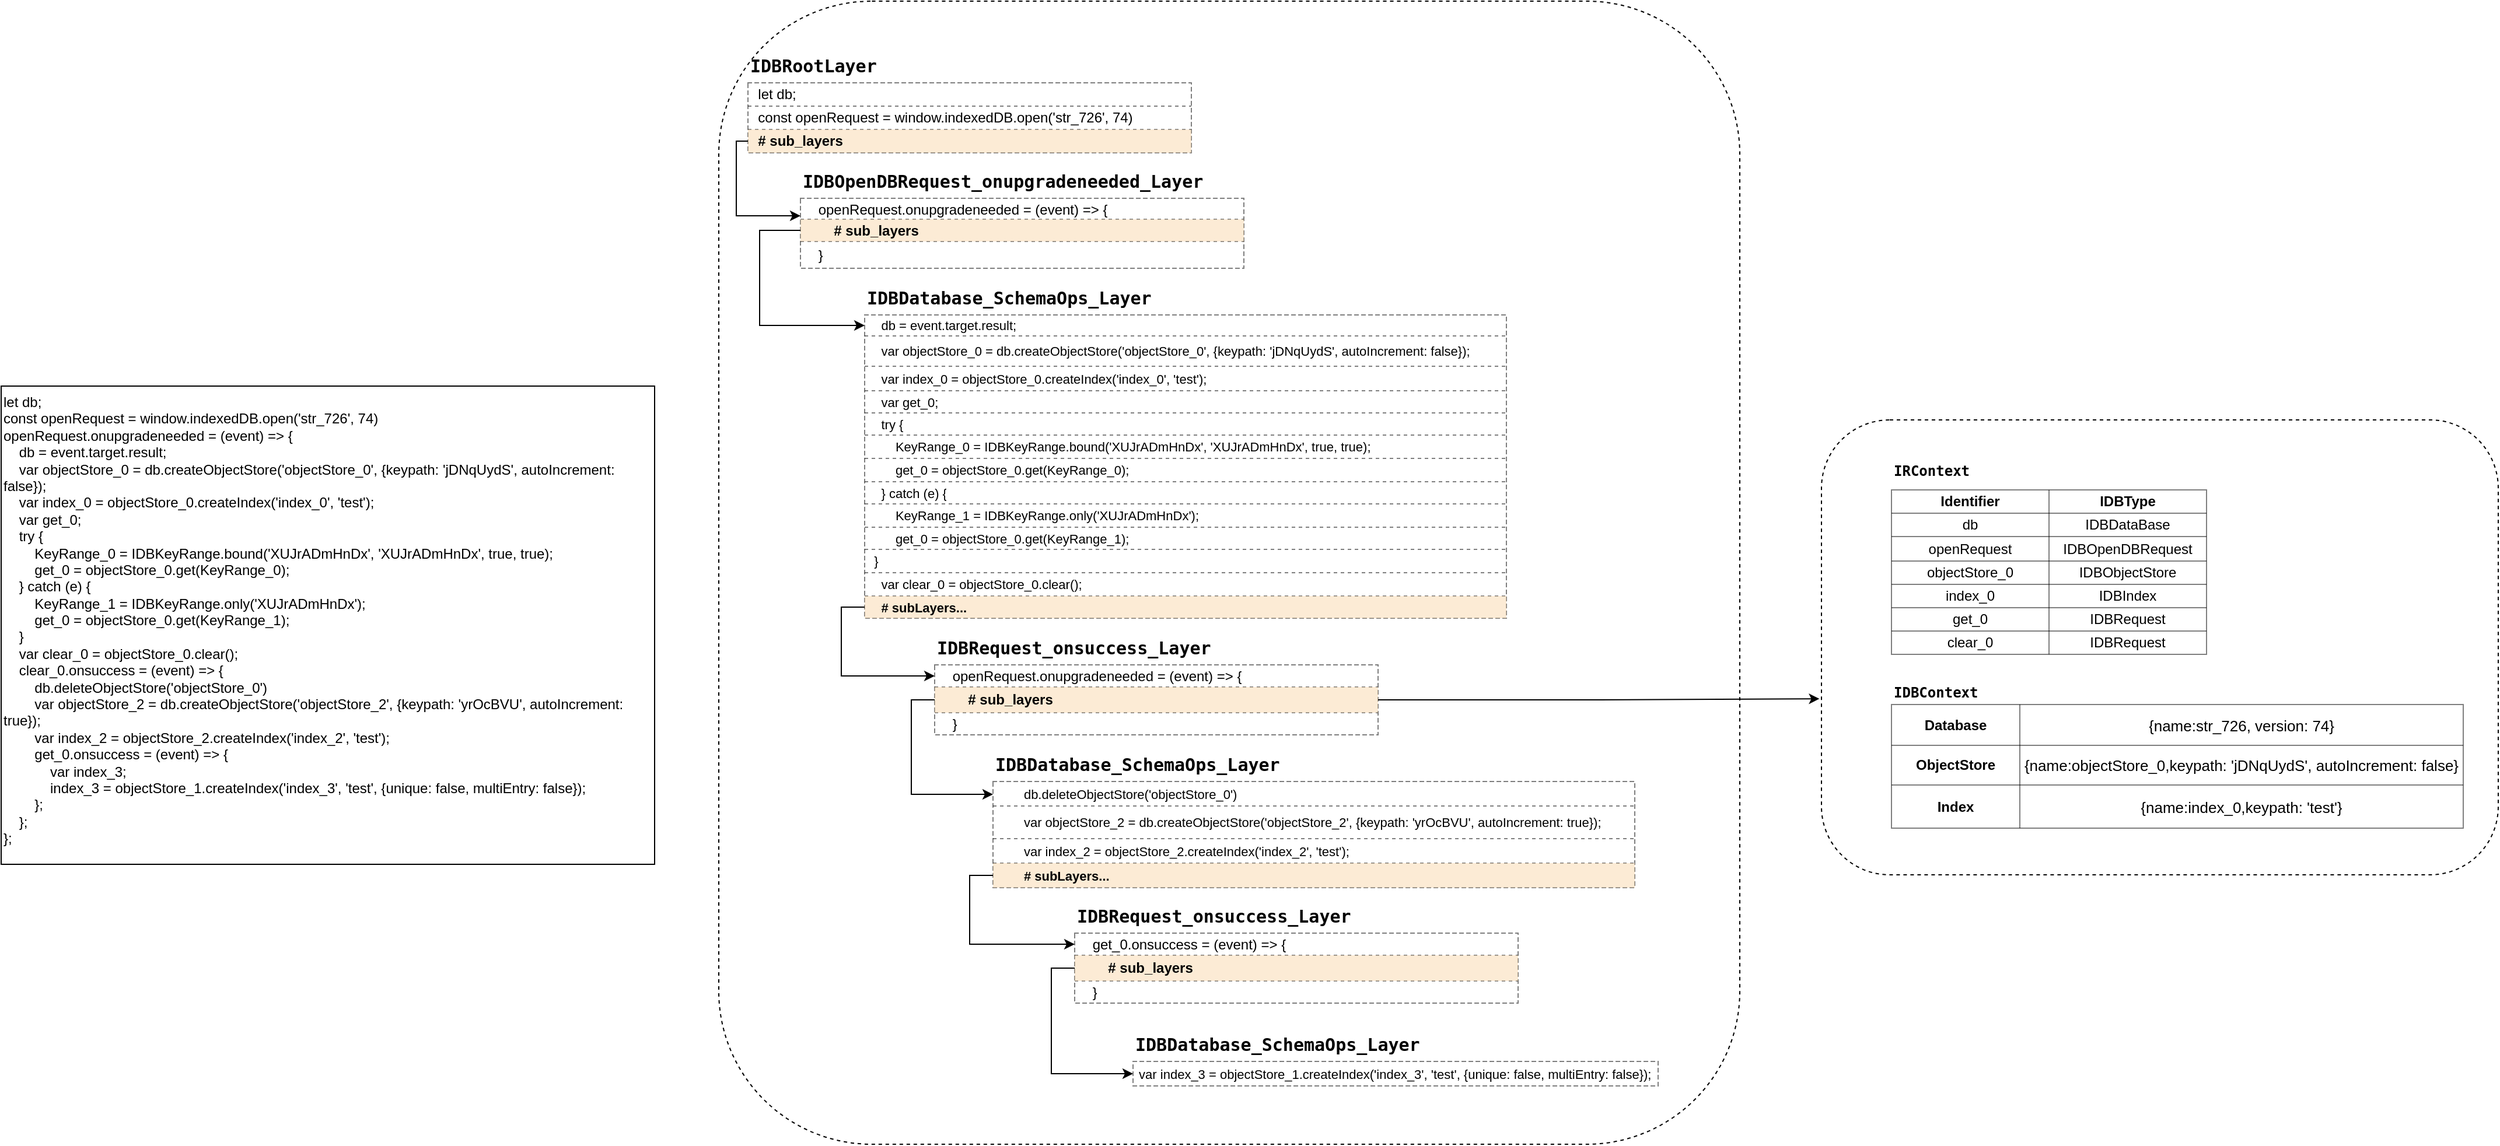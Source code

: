<mxfile version="27.0.9">
  <diagram name="第 1 页" id="zJQgIYTKPK184uiMVoDt">
    <mxGraphModel dx="3631" dy="1813" grid="1" gridSize="10" guides="1" tooltips="1" connect="1" arrows="1" fold="1" page="0" pageScale="1" pageWidth="827" pageHeight="1169" math="0" shadow="0">
      <root>
        <mxCell id="0" />
        <mxCell id="1" parent="0" />
        <mxCell id="d76g4JhjwJhJm4ZZSWvx-201" value="" style="rounded=1;whiteSpace=wrap;html=1;dashed=1;fillColor=none;" vertex="1" parent="1">
          <mxGeometry x="-305" y="-30" width="875" height="980" as="geometry" />
        </mxCell>
        <mxCell id="d76g4JhjwJhJm4ZZSWvx-199" value="" style="rounded=1;whiteSpace=wrap;html=1;dashed=1;fillColor=none;" vertex="1" parent="1">
          <mxGeometry x="640" y="329" width="580" height="390" as="geometry" />
        </mxCell>
        <mxCell id="d76g4JhjwJhJm4ZZSWvx-2" value="&lt;font face=&quot;JetBrains Mono, monospace&quot;&gt;&lt;span&gt;&lt;b&gt;IDBRootLayer&lt;/b&gt;&lt;/span&gt;&lt;/font&gt;" style="text;whiteSpace=wrap;html=1;fontSize=15;" vertex="1" parent="1">
          <mxGeometry x="-280" y="10" width="120" height="30" as="geometry" />
        </mxCell>
        <mxCell id="d76g4JhjwJhJm4ZZSWvx-6" value="&lt;font face=&quot;JetBrains Mono, monospace&quot;&gt;&lt;span&gt;&lt;b&gt;IDBOpenDBRequest_onupgradeneeded_Layer&lt;/b&gt;&lt;/span&gt;&lt;/font&gt;" style="text;whiteSpace=wrap;html=1;fontSize=15;" vertex="1" parent="1">
          <mxGeometry x="-235" y="109" width="370" height="30" as="geometry" />
        </mxCell>
        <mxCell id="d76g4JhjwJhJm4ZZSWvx-8" value="&lt;font face=&quot;JetBrains Mono, monospace&quot;&gt;&lt;span&gt;&lt;b&gt;IDBDatabase_SchemaOps_Layer&lt;/b&gt;&lt;/span&gt;&lt;/font&gt;" style="text;whiteSpace=wrap;html=1;fontSize=15;" vertex="1" parent="1">
          <mxGeometry x="-180" y="209" width="120" height="30" as="geometry" />
        </mxCell>
        <mxCell id="d76g4JhjwJhJm4ZZSWvx-10" value="&lt;font face=&quot;JetBrains Mono, monospace&quot;&gt;&lt;span&gt;&lt;b&gt;IDBRequest_onsuccess_Layer&lt;/b&gt;&lt;/span&gt;&lt;/font&gt;" style="text;whiteSpace=wrap;html=1;fontSize=15;" vertex="1" parent="1">
          <mxGeometry x="-120" y="509" width="275" height="30" as="geometry" />
        </mxCell>
        <mxCell id="d76g4JhjwJhJm4ZZSWvx-12" value="" style="shape=table;startSize=0;container=1;collapsible=0;childLayout=tableLayout;fontSize=11;dashed=1;pointerEvents=1;opacity=50;strokeColor=inherit;align=left;verticalAlign=middle;fontFamily=Helvetica;fontColor=default;fontStyle=0;fillColor=none;" vertex="1" parent="1">
          <mxGeometry x="-280" y="40" width="380" height="60" as="geometry" />
        </mxCell>
        <mxCell id="d76g4JhjwJhJm4ZZSWvx-13" value="" style="shape=tableRow;horizontal=0;startSize=0;swimlaneHead=0;swimlaneBody=0;strokeColor=inherit;top=0;left=0;bottom=0;right=0;collapsible=0;dropTarget=0;fillColor=none;points=[[0,0.5],[1,0.5]];portConstraint=eastwest;fontSize=11;dashed=1;pointerEvents=1;opacity=50;align=left;verticalAlign=middle;fontFamily=Helvetica;fontColor=default;fontStyle=0;" vertex="1" parent="d76g4JhjwJhJm4ZZSWvx-12">
          <mxGeometry width="380" height="20" as="geometry" />
        </mxCell>
        <mxCell id="d76g4JhjwJhJm4ZZSWvx-14" value="&lt;span style=&quot;font-size: 12px;&quot;&gt;&amp;nbsp; let db;&lt;/span&gt;" style="shape=partialRectangle;html=1;whiteSpace=wrap;connectable=0;strokeColor=inherit;overflow=hidden;fillColor=none;top=0;left=0;bottom=0;right=0;pointerEvents=1;fontSize=11;align=left;dashed=1;opacity=50;verticalAlign=middle;fontFamily=Helvetica;fontColor=default;fontStyle=0;" vertex="1" parent="d76g4JhjwJhJm4ZZSWvx-13">
          <mxGeometry width="380" height="20" as="geometry">
            <mxRectangle width="380" height="20" as="alternateBounds" />
          </mxGeometry>
        </mxCell>
        <mxCell id="d76g4JhjwJhJm4ZZSWvx-17" value="" style="shape=tableRow;horizontal=0;startSize=0;swimlaneHead=0;swimlaneBody=0;strokeColor=inherit;top=0;left=0;bottom=0;right=0;collapsible=0;dropTarget=0;fillColor=none;points=[[0,0.5],[1,0.5]];portConstraint=eastwest;fontSize=11;dashed=1;pointerEvents=1;opacity=50;align=left;verticalAlign=middle;fontFamily=Helvetica;fontColor=default;fontStyle=0;" vertex="1" parent="d76g4JhjwJhJm4ZZSWvx-12">
          <mxGeometry y="20" width="380" height="20" as="geometry" />
        </mxCell>
        <mxCell id="d76g4JhjwJhJm4ZZSWvx-18" value="&lt;div style=&quot;font-size: 12px;&quot;&gt;&amp;nbsp; const openRequest = window.indexedDB.open(&#39;str_726&#39;, 74)&lt;/div&gt;" style="shape=partialRectangle;html=1;whiteSpace=wrap;connectable=0;strokeColor=inherit;overflow=hidden;fillColor=none;top=0;left=0;bottom=0;right=0;pointerEvents=1;fontSize=11;align=left;dashed=1;opacity=50;verticalAlign=middle;fontFamily=Helvetica;fontColor=default;fontStyle=0;" vertex="1" parent="d76g4JhjwJhJm4ZZSWvx-17">
          <mxGeometry width="380" height="20" as="geometry">
            <mxRectangle width="380" height="20" as="alternateBounds" />
          </mxGeometry>
        </mxCell>
        <mxCell id="d76g4JhjwJhJm4ZZSWvx-21" value="" style="shape=tableRow;horizontal=0;startSize=0;swimlaneHead=0;swimlaneBody=0;strokeColor=inherit;top=0;left=0;bottom=0;right=0;collapsible=0;dropTarget=0;fillColor=none;points=[[0,0.5],[1,0.5]];portConstraint=eastwest;fontSize=11;dashed=1;pointerEvents=1;opacity=50;align=left;verticalAlign=middle;fontFamily=Helvetica;fontColor=default;fontStyle=0;" vertex="1" parent="d76g4JhjwJhJm4ZZSWvx-12">
          <mxGeometry y="40" width="380" height="20" as="geometry" />
        </mxCell>
        <mxCell id="d76g4JhjwJhJm4ZZSWvx-22" value="&lt;span style=&quot;font-size: 12px;&quot;&gt;&lt;b&gt;&amp;nbsp; # sub_layers&lt;/b&gt;&lt;/span&gt;" style="shape=partialRectangle;html=1;whiteSpace=wrap;connectable=0;strokeColor=#b46504;overflow=hidden;fillColor=#fad7ac;top=0;left=0;bottom=0;right=0;pointerEvents=1;fontSize=11;align=left;dashed=1;opacity=50;verticalAlign=middle;fontFamily=Helvetica;fontStyle=0;" vertex="1" parent="d76g4JhjwJhJm4ZZSWvx-21">
          <mxGeometry width="380" height="20" as="geometry">
            <mxRectangle width="380" height="20" as="alternateBounds" />
          </mxGeometry>
        </mxCell>
        <mxCell id="d76g4JhjwJhJm4ZZSWvx-25" value="" style="shape=table;startSize=0;container=1;collapsible=0;childLayout=tableLayout;fontSize=11;dashed=1;opacity=50;strokeColor=inherit;align=left;verticalAlign=middle;fontFamily=Helvetica;fontColor=default;fontStyle=0;fillColor=none;pointerEvents=1;" vertex="1" parent="1">
          <mxGeometry x="-235" y="139" width="380" height="60" as="geometry" />
        </mxCell>
        <mxCell id="d76g4JhjwJhJm4ZZSWvx-26" value="" style="shape=tableRow;horizontal=0;startSize=0;swimlaneHead=0;swimlaneBody=0;strokeColor=inherit;top=0;left=0;bottom=0;right=0;collapsible=0;dropTarget=0;fillColor=none;points=[[0,0.5],[1,0.5]];portConstraint=eastwest;fontSize=11;dashed=1;opacity=50;align=left;verticalAlign=middle;fontFamily=Helvetica;fontColor=default;fontStyle=0;pointerEvents=1;" vertex="1" parent="d76g4JhjwJhJm4ZZSWvx-25">
          <mxGeometry width="380" height="18" as="geometry" />
        </mxCell>
        <mxCell id="d76g4JhjwJhJm4ZZSWvx-27" value="&lt;div style=&quot;font-size: 12px;&quot;&gt;&amp;nbsp; &amp;nbsp; openRequest.onupgradeneeded = (event) =&amp;gt; {&lt;/div&gt;" style="shape=partialRectangle;html=1;whiteSpace=wrap;connectable=0;strokeColor=inherit;overflow=hidden;fillColor=none;top=0;left=0;bottom=0;right=0;pointerEvents=1;fontSize=11;align=left;dashed=1;opacity=50;verticalAlign=middle;fontFamily=Helvetica;fontColor=default;fontStyle=0;" vertex="1" parent="d76g4JhjwJhJm4ZZSWvx-26">
          <mxGeometry width="380" height="18" as="geometry">
            <mxRectangle width="380" height="18" as="alternateBounds" />
          </mxGeometry>
        </mxCell>
        <mxCell id="d76g4JhjwJhJm4ZZSWvx-28" value="" style="shape=tableRow;horizontal=0;startSize=0;swimlaneHead=0;swimlaneBody=0;strokeColor=inherit;top=0;left=0;bottom=0;right=0;collapsible=0;dropTarget=0;fillColor=none;points=[[0,0.5],[1,0.5]];portConstraint=eastwest;fontSize=11;dashed=1;opacity=50;align=left;verticalAlign=middle;fontFamily=Helvetica;fontColor=default;fontStyle=0;pointerEvents=1;" vertex="1" parent="d76g4JhjwJhJm4ZZSWvx-25">
          <mxGeometry y="18" width="380" height="19" as="geometry" />
        </mxCell>
        <mxCell id="d76g4JhjwJhJm4ZZSWvx-29" value="&lt;div style=&quot;font-size: 12px;&quot;&gt;&lt;span style=&quot;background-color: transparent; color: light-dark(rgb(0, 0, 0), rgb(255, 255, 255));&quot;&gt;&lt;b&gt;&amp;nbsp; &amp;nbsp; &amp;nbsp; &amp;nbsp; # sub_layers&lt;/b&gt;&lt;/span&gt;&lt;/div&gt;" style="shape=partialRectangle;html=1;whiteSpace=wrap;connectable=0;strokeColor=#b46504;overflow=hidden;fillColor=#fad7ac;top=0;left=0;bottom=0;right=0;pointerEvents=1;fontSize=11;align=left;dashed=1;opacity=50;verticalAlign=middle;fontFamily=Helvetica;fontStyle=0;" vertex="1" parent="d76g4JhjwJhJm4ZZSWvx-28">
          <mxGeometry width="380" height="19" as="geometry">
            <mxRectangle width="380" height="19" as="alternateBounds" />
          </mxGeometry>
        </mxCell>
        <mxCell id="d76g4JhjwJhJm4ZZSWvx-30" value="" style="shape=tableRow;horizontal=0;startSize=0;swimlaneHead=0;swimlaneBody=0;strokeColor=inherit;top=0;left=0;bottom=0;right=0;collapsible=0;dropTarget=0;fillColor=none;points=[[0,0.5],[1,0.5]];portConstraint=eastwest;fontSize=11;dashed=1;opacity=50;align=left;verticalAlign=middle;fontFamily=Helvetica;fontColor=default;fontStyle=0;pointerEvents=1;" vertex="1" parent="d76g4JhjwJhJm4ZZSWvx-25">
          <mxGeometry y="37" width="380" height="23" as="geometry" />
        </mxCell>
        <mxCell id="d76g4JhjwJhJm4ZZSWvx-31" value="&lt;span style=&quot;font-size: 12px;&quot;&gt;&amp;nbsp; &amp;nbsp; }&lt;/span&gt;" style="shape=partialRectangle;html=1;whiteSpace=wrap;connectable=0;strokeColor=inherit;overflow=hidden;fillColor=none;top=0;left=0;bottom=0;right=0;pointerEvents=1;fontSize=11;align=left;dashed=1;opacity=50;verticalAlign=middle;fontFamily=Helvetica;fontColor=default;fontStyle=0;" vertex="1" parent="d76g4JhjwJhJm4ZZSWvx-30">
          <mxGeometry width="380" height="23" as="geometry">
            <mxRectangle width="380" height="23" as="alternateBounds" />
          </mxGeometry>
        </mxCell>
        <mxCell id="d76g4JhjwJhJm4ZZSWvx-32" value="" style="shape=table;startSize=0;container=1;collapsible=0;childLayout=tableLayout;fontSize=11;dashed=1;fontStyle=0;opacity=50;whiteSpace=wrap;" vertex="1" parent="1">
          <mxGeometry x="-180" y="239" width="550" height="260" as="geometry" />
        </mxCell>
        <mxCell id="d76g4JhjwJhJm4ZZSWvx-33" value="" style="shape=tableRow;horizontal=0;startSize=0;swimlaneHead=0;swimlaneBody=0;strokeColor=inherit;top=0;left=0;bottom=0;right=0;collapsible=0;dropTarget=0;fillColor=none;points=[[0,0.5],[1,0.5]];portConstraint=eastwest;fontSize=11;fontStyle=0" vertex="1" parent="d76g4JhjwJhJm4ZZSWvx-32">
          <mxGeometry width="550" height="18" as="geometry" />
        </mxCell>
        <mxCell id="d76g4JhjwJhJm4ZZSWvx-34" value="&lt;div&gt;&amp;nbsp; &amp;nbsp; db = event.target.result;&lt;/div&gt;" style="shape=partialRectangle;html=1;whiteSpace=wrap;connectable=0;strokeColor=inherit;overflow=hidden;fillColor=none;top=0;left=0;bottom=0;right=0;pointerEvents=1;fontSize=11;align=left;fontStyle=0" vertex="1" parent="d76g4JhjwJhJm4ZZSWvx-33">
          <mxGeometry width="550" height="18" as="geometry">
            <mxRectangle width="550" height="18" as="alternateBounds" />
          </mxGeometry>
        </mxCell>
        <mxCell id="d76g4JhjwJhJm4ZZSWvx-35" value="" style="shape=tableRow;horizontal=0;startSize=0;swimlaneHead=0;swimlaneBody=0;strokeColor=inherit;top=0;left=0;bottom=0;right=0;collapsible=0;dropTarget=0;fillColor=none;points=[[0,0.5],[1,0.5]];portConstraint=eastwest;fontSize=11;fontStyle=0" vertex="1" parent="d76g4JhjwJhJm4ZZSWvx-32">
          <mxGeometry y="18" width="550" height="26" as="geometry" />
        </mxCell>
        <mxCell id="d76g4JhjwJhJm4ZZSWvx-36" value="&lt;div&gt;&lt;span&gt;&amp;nbsp; &amp;nbsp; var objectStore_0 = db.createObjectStore(&#39;objectStore_0&#39;, {keypath: &#39;jDNqUydS&#39;, autoIncrement: false});&lt;/span&gt;&lt;/div&gt;" style="shape=partialRectangle;html=1;whiteSpace=wrap;connectable=0;strokeColor=inherit;overflow=hidden;fillColor=none;top=0;left=0;bottom=0;right=0;pointerEvents=1;fontSize=11;align=left;fontStyle=0" vertex="1" parent="d76g4JhjwJhJm4ZZSWvx-35">
          <mxGeometry width="550" height="26" as="geometry">
            <mxRectangle width="550" height="26" as="alternateBounds" />
          </mxGeometry>
        </mxCell>
        <mxCell id="d76g4JhjwJhJm4ZZSWvx-37" value="" style="shape=tableRow;horizontal=0;startSize=0;swimlaneHead=0;swimlaneBody=0;strokeColor=inherit;top=0;left=0;bottom=0;right=0;collapsible=0;dropTarget=0;fillColor=none;points=[[0,0.5],[1,0.5]];portConstraint=eastwest;fontSize=11;fontStyle=0" vertex="1" parent="d76g4JhjwJhJm4ZZSWvx-32">
          <mxGeometry y="44" width="550" height="21" as="geometry" />
        </mxCell>
        <mxCell id="d76g4JhjwJhJm4ZZSWvx-38" value="&lt;span&gt;&amp;nbsp; &amp;nbsp; var index_0 = objectStore_0.createIndex(&#39;index_0&#39;, &#39;test&#39;);&lt;/span&gt;" style="shape=partialRectangle;html=1;whiteSpace=wrap;connectable=0;strokeColor=inherit;overflow=hidden;fillColor=none;top=0;left=0;bottom=0;right=0;pointerEvents=1;fontSize=11;align=left;fontStyle=0" vertex="1" parent="d76g4JhjwJhJm4ZZSWvx-37">
          <mxGeometry width="550" height="21" as="geometry">
            <mxRectangle width="550" height="21" as="alternateBounds" />
          </mxGeometry>
        </mxCell>
        <mxCell id="d76g4JhjwJhJm4ZZSWvx-39" style="shape=tableRow;horizontal=0;startSize=0;swimlaneHead=0;swimlaneBody=0;strokeColor=inherit;top=0;left=0;bottom=0;right=0;collapsible=0;dropTarget=0;fillColor=none;points=[[0,0.5],[1,0.5]];portConstraint=eastwest;fontSize=11;fontStyle=0" vertex="1" parent="d76g4JhjwJhJm4ZZSWvx-32">
          <mxGeometry y="65" width="550" height="19" as="geometry" />
        </mxCell>
        <mxCell id="d76g4JhjwJhJm4ZZSWvx-40" value="&amp;nbsp; &amp;nbsp; var get_0;" style="shape=partialRectangle;html=1;whiteSpace=wrap;connectable=0;strokeColor=inherit;overflow=hidden;fillColor=none;top=0;left=0;bottom=0;right=0;pointerEvents=1;fontSize=11;align=left;fontStyle=0" vertex="1" parent="d76g4JhjwJhJm4ZZSWvx-39">
          <mxGeometry width="550" height="19" as="geometry">
            <mxRectangle width="550" height="19" as="alternateBounds" />
          </mxGeometry>
        </mxCell>
        <mxCell id="d76g4JhjwJhJm4ZZSWvx-41" style="shape=tableRow;horizontal=0;startSize=0;swimlaneHead=0;swimlaneBody=0;strokeColor=inherit;top=0;left=0;bottom=0;right=0;collapsible=0;dropTarget=0;fillColor=none;points=[[0,0.5],[1,0.5]];portConstraint=eastwest;fontSize=11;fontStyle=0" vertex="1" parent="d76g4JhjwJhJm4ZZSWvx-32">
          <mxGeometry y="84" width="550" height="19" as="geometry" />
        </mxCell>
        <mxCell id="d76g4JhjwJhJm4ZZSWvx-42" value="&amp;nbsp; &amp;nbsp; try {" style="shape=partialRectangle;html=1;whiteSpace=wrap;connectable=0;strokeColor=inherit;overflow=hidden;fillColor=none;top=0;left=0;bottom=0;right=0;pointerEvents=1;fontSize=11;align=left;fontStyle=0" vertex="1" parent="d76g4JhjwJhJm4ZZSWvx-41">
          <mxGeometry width="550" height="19" as="geometry">
            <mxRectangle width="550" height="19" as="alternateBounds" />
          </mxGeometry>
        </mxCell>
        <mxCell id="d76g4JhjwJhJm4ZZSWvx-43" style="shape=tableRow;horizontal=0;startSize=0;swimlaneHead=0;swimlaneBody=0;strokeColor=inherit;top=0;left=0;bottom=0;right=0;collapsible=0;dropTarget=0;fillColor=none;points=[[0,0.5],[1,0.5]];portConstraint=eastwest;fontSize=11;fontStyle=0" vertex="1" parent="d76g4JhjwJhJm4ZZSWvx-32">
          <mxGeometry y="103" width="550" height="20" as="geometry" />
        </mxCell>
        <mxCell id="d76g4JhjwJhJm4ZZSWvx-44" value="&amp;nbsp; &amp;nbsp; &amp;nbsp; &amp;nbsp; KeyRange_0 = IDBKeyRange.bound(&#39;XUJrADmHnDx&#39;, &#39;XUJrADmHnDx&#39;, true, true);" style="shape=partialRectangle;html=1;whiteSpace=wrap;connectable=0;strokeColor=inherit;overflow=hidden;fillColor=none;top=0;left=0;bottom=0;right=0;pointerEvents=1;fontSize=11;align=left;fontStyle=0" vertex="1" parent="d76g4JhjwJhJm4ZZSWvx-43">
          <mxGeometry width="550" height="20" as="geometry">
            <mxRectangle width="550" height="20" as="alternateBounds" />
          </mxGeometry>
        </mxCell>
        <mxCell id="d76g4JhjwJhJm4ZZSWvx-45" style="shape=tableRow;horizontal=0;startSize=0;swimlaneHead=0;swimlaneBody=0;strokeColor=inherit;top=0;left=0;bottom=0;right=0;collapsible=0;dropTarget=0;fillColor=none;points=[[0,0.5],[1,0.5]];portConstraint=eastwest;fontSize=11;fontStyle=0" vertex="1" parent="d76g4JhjwJhJm4ZZSWvx-32">
          <mxGeometry y="123" width="550" height="20" as="geometry" />
        </mxCell>
        <mxCell id="d76g4JhjwJhJm4ZZSWvx-46" value="&amp;nbsp; &amp;nbsp; &amp;nbsp; &amp;nbsp; get_0 = objectStore_0.get(KeyRange_0);" style="shape=partialRectangle;html=1;whiteSpace=wrap;connectable=0;strokeColor=inherit;overflow=hidden;fillColor=none;top=0;left=0;bottom=0;right=0;pointerEvents=1;fontSize=11;align=left;fontStyle=0" vertex="1" parent="d76g4JhjwJhJm4ZZSWvx-45">
          <mxGeometry width="550" height="20" as="geometry">
            <mxRectangle width="550" height="20" as="alternateBounds" />
          </mxGeometry>
        </mxCell>
        <mxCell id="d76g4JhjwJhJm4ZZSWvx-47" style="shape=tableRow;horizontal=0;startSize=0;swimlaneHead=0;swimlaneBody=0;strokeColor=inherit;top=0;left=0;bottom=0;right=0;collapsible=0;dropTarget=0;fillColor=none;points=[[0,0.5],[1,0.5]];portConstraint=eastwest;fontSize=11;fontStyle=0" vertex="1" parent="d76g4JhjwJhJm4ZZSWvx-32">
          <mxGeometry y="143" width="550" height="19" as="geometry" />
        </mxCell>
        <mxCell id="d76g4JhjwJhJm4ZZSWvx-48" value="&amp;nbsp; &amp;nbsp; } catch (e) {" style="shape=partialRectangle;html=1;whiteSpace=wrap;connectable=0;strokeColor=inherit;overflow=hidden;fillColor=none;top=0;left=0;bottom=0;right=0;pointerEvents=1;fontSize=11;align=left;fontStyle=0" vertex="1" parent="d76g4JhjwJhJm4ZZSWvx-47">
          <mxGeometry width="550" height="19" as="geometry">
            <mxRectangle width="550" height="19" as="alternateBounds" />
          </mxGeometry>
        </mxCell>
        <mxCell id="d76g4JhjwJhJm4ZZSWvx-59" style="shape=tableRow;horizontal=0;startSize=0;swimlaneHead=0;swimlaneBody=0;strokeColor=inherit;top=0;left=0;bottom=0;right=0;collapsible=0;dropTarget=0;fillColor=none;points=[[0,0.5],[1,0.5]];portConstraint=eastwest;fontSize=11;fontStyle=0" vertex="1" parent="d76g4JhjwJhJm4ZZSWvx-32">
          <mxGeometry y="162" width="550" height="20" as="geometry" />
        </mxCell>
        <mxCell id="d76g4JhjwJhJm4ZZSWvx-60" value="&amp;nbsp; &amp;nbsp; &amp;nbsp; &amp;nbsp; KeyRange_1 = IDBKeyRange.only(&#39;XUJrADmHnDx&#39;);" style="shape=partialRectangle;html=1;whiteSpace=wrap;connectable=0;strokeColor=inherit;overflow=hidden;fillColor=none;top=0;left=0;bottom=0;right=0;pointerEvents=1;fontSize=11;align=left;fontStyle=0" vertex="1" parent="d76g4JhjwJhJm4ZZSWvx-59">
          <mxGeometry width="550" height="20" as="geometry">
            <mxRectangle width="550" height="20" as="alternateBounds" />
          </mxGeometry>
        </mxCell>
        <mxCell id="d76g4JhjwJhJm4ZZSWvx-57" style="shape=tableRow;horizontal=0;startSize=0;swimlaneHead=0;swimlaneBody=0;strokeColor=inherit;top=0;left=0;bottom=0;right=0;collapsible=0;dropTarget=0;fillColor=none;points=[[0,0.5],[1,0.5]];portConstraint=eastwest;fontSize=11;fontStyle=0" vertex="1" parent="d76g4JhjwJhJm4ZZSWvx-32">
          <mxGeometry y="182" width="550" height="19" as="geometry" />
        </mxCell>
        <mxCell id="d76g4JhjwJhJm4ZZSWvx-58" value="&amp;nbsp; &amp;nbsp; &amp;nbsp; &amp;nbsp; get_0 = objectStore_0.get(KeyRange_1);" style="shape=partialRectangle;html=1;whiteSpace=wrap;connectable=0;strokeColor=inherit;overflow=hidden;fillColor=none;top=0;left=0;bottom=0;right=0;pointerEvents=1;fontSize=11;align=left;fontStyle=0" vertex="1" parent="d76g4JhjwJhJm4ZZSWvx-57">
          <mxGeometry width="550" height="19" as="geometry">
            <mxRectangle width="550" height="19" as="alternateBounds" />
          </mxGeometry>
        </mxCell>
        <mxCell id="d76g4JhjwJhJm4ZZSWvx-55" style="shape=tableRow;horizontal=0;startSize=0;swimlaneHead=0;swimlaneBody=0;strokeColor=inherit;top=0;left=0;bottom=0;right=0;collapsible=0;dropTarget=0;fillColor=none;points=[[0,0.5],[1,0.5]];portConstraint=eastwest;fontSize=11;fontStyle=0" vertex="1" parent="d76g4JhjwJhJm4ZZSWvx-32">
          <mxGeometry y="201" width="550" height="20" as="geometry" />
        </mxCell>
        <mxCell id="d76g4JhjwJhJm4ZZSWvx-56" value="&amp;nbsp; }" style="shape=partialRectangle;html=1;whiteSpace=wrap;connectable=0;strokeColor=inherit;overflow=hidden;fillColor=none;top=0;left=0;bottom=0;right=0;pointerEvents=1;fontSize=11;align=left;fontStyle=0" vertex="1" parent="d76g4JhjwJhJm4ZZSWvx-55">
          <mxGeometry width="550" height="20" as="geometry">
            <mxRectangle width="550" height="20" as="alternateBounds" />
          </mxGeometry>
        </mxCell>
        <mxCell id="d76g4JhjwJhJm4ZZSWvx-53" style="shape=tableRow;horizontal=0;startSize=0;swimlaneHead=0;swimlaneBody=0;strokeColor=inherit;top=0;left=0;bottom=0;right=0;collapsible=0;dropTarget=0;fillColor=none;points=[[0,0.5],[1,0.5]];portConstraint=eastwest;fontSize=11;fontStyle=0" vertex="1" parent="d76g4JhjwJhJm4ZZSWvx-32">
          <mxGeometry y="221" width="550" height="20" as="geometry" />
        </mxCell>
        <mxCell id="d76g4JhjwJhJm4ZZSWvx-54" value="&amp;nbsp; &amp;nbsp; var clear_0 = objectStore_0.clear();" style="shape=partialRectangle;html=1;whiteSpace=wrap;connectable=0;strokeColor=inherit;overflow=hidden;fillColor=none;top=0;left=0;bottom=0;right=0;pointerEvents=1;fontSize=11;align=left;fontStyle=0" vertex="1" parent="d76g4JhjwJhJm4ZZSWvx-53">
          <mxGeometry width="550" height="20" as="geometry">
            <mxRectangle width="550" height="20" as="alternateBounds" />
          </mxGeometry>
        </mxCell>
        <mxCell id="d76g4JhjwJhJm4ZZSWvx-61" style="shape=tableRow;horizontal=0;startSize=0;swimlaneHead=0;swimlaneBody=0;strokeColor=inherit;top=0;left=0;bottom=0;right=0;collapsible=0;dropTarget=0;fillColor=none;points=[[0,0.5],[1,0.5]];portConstraint=eastwest;fontSize=11;fontStyle=0" vertex="1" parent="d76g4JhjwJhJm4ZZSWvx-32">
          <mxGeometry y="241" width="550" height="19" as="geometry" />
        </mxCell>
        <mxCell id="d76g4JhjwJhJm4ZZSWvx-62" value="&lt;b&gt;&amp;nbsp; &amp;nbsp; # subLayers...&lt;/b&gt;" style="shape=partialRectangle;html=1;whiteSpace=wrap;connectable=0;strokeColor=#b46504;overflow=hidden;fillColor=#fad7ac;top=0;left=0;bottom=0;right=0;pointerEvents=1;fontSize=11;align=left;fontStyle=0;opacity=50;" vertex="1" parent="d76g4JhjwJhJm4ZZSWvx-61">
          <mxGeometry width="550" height="19" as="geometry">
            <mxRectangle width="550" height="19" as="alternateBounds" />
          </mxGeometry>
        </mxCell>
        <mxCell id="d76g4JhjwJhJm4ZZSWvx-63" value="" style="shape=table;startSize=0;container=1;collapsible=0;childLayout=tableLayout;fontSize=11;dashed=1;fontStyle=0;opacity=50;whiteSpace=wrap;" vertex="1" parent="1">
          <mxGeometry x="-70" y="639" width="550" height="91" as="geometry" />
        </mxCell>
        <mxCell id="d76g4JhjwJhJm4ZZSWvx-64" value="" style="shape=tableRow;horizontal=0;startSize=0;swimlaneHead=0;swimlaneBody=0;strokeColor=inherit;top=0;left=0;bottom=0;right=0;collapsible=0;dropTarget=0;fillColor=none;points=[[0,0.5],[1,0.5]];portConstraint=eastwest;fontSize=11;fontStyle=0" vertex="1" parent="d76g4JhjwJhJm4ZZSWvx-63">
          <mxGeometry width="550" height="21" as="geometry" />
        </mxCell>
        <mxCell id="d76g4JhjwJhJm4ZZSWvx-65" value="&lt;div&gt;&amp;nbsp; &amp;nbsp; &amp;nbsp; &amp;nbsp; db.deleteObjectStore(&#39;objectStore_0&#39;)&lt;/div&gt;" style="shape=partialRectangle;html=1;whiteSpace=wrap;connectable=0;strokeColor=inherit;overflow=hidden;fillColor=none;top=0;left=0;bottom=0;right=0;pointerEvents=1;fontSize=11;align=left;fontStyle=0" vertex="1" parent="d76g4JhjwJhJm4ZZSWvx-64">
          <mxGeometry width="550" height="21" as="geometry">
            <mxRectangle width="550" height="21" as="alternateBounds" />
          </mxGeometry>
        </mxCell>
        <mxCell id="d76g4JhjwJhJm4ZZSWvx-66" value="" style="shape=tableRow;horizontal=0;startSize=0;swimlaneHead=0;swimlaneBody=0;strokeColor=inherit;top=0;left=0;bottom=0;right=0;collapsible=0;dropTarget=0;fillColor=none;points=[[0,0.5],[1,0.5]];portConstraint=eastwest;fontSize=11;fontStyle=0" vertex="1" parent="d76g4JhjwJhJm4ZZSWvx-63">
          <mxGeometry y="21" width="550" height="28" as="geometry" />
        </mxCell>
        <mxCell id="d76g4JhjwJhJm4ZZSWvx-67" value="&amp;nbsp; &amp;nbsp; &amp;nbsp; &amp;nbsp; var objectStore_2 = db.createObjectStore(&#39;objectStore_2&#39;, {keypath: &#39;yrOcBVU&#39;, autoIncrement: true});" style="shape=partialRectangle;html=1;whiteSpace=wrap;connectable=0;strokeColor=inherit;overflow=hidden;fillColor=none;top=0;left=0;bottom=0;right=0;pointerEvents=1;fontSize=11;align=left;fontStyle=0" vertex="1" parent="d76g4JhjwJhJm4ZZSWvx-66">
          <mxGeometry width="550" height="28" as="geometry">
            <mxRectangle width="550" height="28" as="alternateBounds" />
          </mxGeometry>
        </mxCell>
        <mxCell id="d76g4JhjwJhJm4ZZSWvx-68" value="" style="shape=tableRow;horizontal=0;startSize=0;swimlaneHead=0;swimlaneBody=0;strokeColor=inherit;top=0;left=0;bottom=0;right=0;collapsible=0;dropTarget=0;fillColor=none;points=[[0,0.5],[1,0.5]];portConstraint=eastwest;fontSize=11;fontStyle=0" vertex="1" parent="d76g4JhjwJhJm4ZZSWvx-63">
          <mxGeometry y="49" width="550" height="21" as="geometry" />
        </mxCell>
        <mxCell id="d76g4JhjwJhJm4ZZSWvx-69" value="&amp;nbsp; &amp;nbsp; &amp;nbsp; &amp;nbsp; var index_2 = objectStore_2.createIndex(&#39;index_2&#39;, &#39;test&#39;);" style="shape=partialRectangle;html=1;whiteSpace=wrap;connectable=0;strokeColor=inherit;overflow=hidden;fillColor=none;top=0;left=0;bottom=0;right=0;pointerEvents=1;fontSize=11;align=left;fontStyle=0" vertex="1" parent="d76g4JhjwJhJm4ZZSWvx-68">
          <mxGeometry width="550" height="21" as="geometry">
            <mxRectangle width="550" height="21" as="alternateBounds" />
          </mxGeometry>
        </mxCell>
        <mxCell id="d76g4JhjwJhJm4ZZSWvx-70" style="shape=tableRow;horizontal=0;startSize=0;swimlaneHead=0;swimlaneBody=0;strokeColor=inherit;top=0;left=0;bottom=0;right=0;collapsible=0;dropTarget=0;fillColor=none;points=[[0,0.5],[1,0.5]];portConstraint=eastwest;fontSize=11;fontStyle=0" vertex="1" parent="d76g4JhjwJhJm4ZZSWvx-63">
          <mxGeometry y="70" width="550" height="21" as="geometry" />
        </mxCell>
        <mxCell id="d76g4JhjwJhJm4ZZSWvx-71" value="&lt;b&gt;&amp;nbsp; &amp;nbsp; &amp;nbsp; &amp;nbsp; # subLayers...&lt;/b&gt;" style="shape=partialRectangle;html=1;whiteSpace=wrap;connectable=0;strokeColor=#b46504;overflow=hidden;fillColor=#fad7ac;top=0;left=0;bottom=0;right=0;pointerEvents=1;fontSize=11;align=left;fontStyle=0;opacity=50;" vertex="1" parent="d76g4JhjwJhJm4ZZSWvx-70">
          <mxGeometry width="550" height="21" as="geometry">
            <mxRectangle width="550" height="21" as="alternateBounds" />
          </mxGeometry>
        </mxCell>
        <mxCell id="d76g4JhjwJhJm4ZZSWvx-98" value="" style="shape=table;startSize=0;container=1;collapsible=0;childLayout=tableLayout;fontSize=11;dashed=1;opacity=50;strokeColor=inherit;align=left;verticalAlign=middle;fontFamily=Helvetica;fontColor=default;fontStyle=0;fillColor=none;pointerEvents=1;" vertex="1" parent="1">
          <mxGeometry x="-120" y="539" width="380" height="60" as="geometry" />
        </mxCell>
        <mxCell id="d76g4JhjwJhJm4ZZSWvx-99" value="" style="shape=tableRow;horizontal=0;startSize=0;swimlaneHead=0;swimlaneBody=0;strokeColor=inherit;top=0;left=0;bottom=0;right=0;collapsible=0;dropTarget=0;fillColor=none;points=[[0,0.5],[1,0.5]];portConstraint=eastwest;fontSize=11;dashed=1;opacity=50;align=left;verticalAlign=middle;fontFamily=Helvetica;fontColor=default;fontStyle=0;pointerEvents=1;" vertex="1" parent="d76g4JhjwJhJm4ZZSWvx-98">
          <mxGeometry width="380" height="19" as="geometry" />
        </mxCell>
        <mxCell id="d76g4JhjwJhJm4ZZSWvx-100" value="&lt;div style=&quot;font-size: 12px;&quot;&gt;&amp;nbsp; &amp;nbsp; openRequest.onupgradeneeded = (event) =&amp;gt; {&lt;/div&gt;" style="shape=partialRectangle;html=1;whiteSpace=wrap;connectable=0;strokeColor=inherit;overflow=hidden;fillColor=none;top=0;left=0;bottom=0;right=0;pointerEvents=1;fontSize=11;align=left;dashed=1;opacity=50;verticalAlign=middle;fontFamily=Helvetica;fontColor=default;fontStyle=0;" vertex="1" parent="d76g4JhjwJhJm4ZZSWvx-99">
          <mxGeometry width="380" height="19" as="geometry">
            <mxRectangle width="380" height="19" as="alternateBounds" />
          </mxGeometry>
        </mxCell>
        <mxCell id="d76g4JhjwJhJm4ZZSWvx-101" value="" style="shape=tableRow;horizontal=0;startSize=0;swimlaneHead=0;swimlaneBody=0;strokeColor=inherit;top=0;left=0;bottom=0;right=0;collapsible=0;dropTarget=0;fillColor=none;points=[[0,0.5],[1,0.5]];portConstraint=eastwest;fontSize=11;dashed=1;opacity=50;align=left;verticalAlign=middle;fontFamily=Helvetica;fontColor=default;fontStyle=0;pointerEvents=1;" vertex="1" parent="d76g4JhjwJhJm4ZZSWvx-98">
          <mxGeometry y="19" width="380" height="22" as="geometry" />
        </mxCell>
        <mxCell id="d76g4JhjwJhJm4ZZSWvx-102" value="&lt;div style=&quot;font-size: 12px;&quot;&gt;&lt;span style=&quot;background-color: transparent; color: light-dark(rgb(0, 0, 0), rgb(255, 255, 255));&quot;&gt;&lt;b&gt;&amp;nbsp; &amp;nbsp; &amp;nbsp; &amp;nbsp; # sub_layers&lt;/b&gt;&lt;/span&gt;&lt;/div&gt;" style="shape=partialRectangle;html=1;whiteSpace=wrap;connectable=0;strokeColor=#b46504;overflow=hidden;fillColor=#fad7ac;top=0;left=0;bottom=0;right=0;pointerEvents=1;fontSize=11;align=left;dashed=1;opacity=50;verticalAlign=middle;fontFamily=Helvetica;fontStyle=0;" vertex="1" parent="d76g4JhjwJhJm4ZZSWvx-101">
          <mxGeometry width="380" height="22" as="geometry">
            <mxRectangle width="380" height="22" as="alternateBounds" />
          </mxGeometry>
        </mxCell>
        <mxCell id="d76g4JhjwJhJm4ZZSWvx-103" value="" style="shape=tableRow;horizontal=0;startSize=0;swimlaneHead=0;swimlaneBody=0;strokeColor=inherit;top=0;left=0;bottom=0;right=0;collapsible=0;dropTarget=0;fillColor=none;points=[[0,0.5],[1,0.5]];portConstraint=eastwest;fontSize=11;dashed=1;opacity=50;align=left;verticalAlign=middle;fontFamily=Helvetica;fontColor=default;fontStyle=0;pointerEvents=1;" vertex="1" parent="d76g4JhjwJhJm4ZZSWvx-98">
          <mxGeometry y="41" width="380" height="19" as="geometry" />
        </mxCell>
        <mxCell id="d76g4JhjwJhJm4ZZSWvx-104" value="&lt;span style=&quot;font-size: 12px;&quot;&gt;&amp;nbsp; &amp;nbsp; }&lt;/span&gt;" style="shape=partialRectangle;html=1;whiteSpace=wrap;connectable=0;strokeColor=inherit;overflow=hidden;fillColor=none;top=0;left=0;bottom=0;right=0;pointerEvents=1;fontSize=11;align=left;dashed=1;opacity=50;verticalAlign=middle;fontFamily=Helvetica;fontColor=default;fontStyle=0;" vertex="1" parent="d76g4JhjwJhJm4ZZSWvx-103">
          <mxGeometry width="380" height="19" as="geometry">
            <mxRectangle width="380" height="19" as="alternateBounds" />
          </mxGeometry>
        </mxCell>
        <mxCell id="d76g4JhjwJhJm4ZZSWvx-105" value="&lt;b style=&quot;font-family: &amp;quot;JetBrains Mono&amp;quot;, monospace;&quot;&gt;IDBDatabase_SchemaOps_Layer&lt;/b&gt;" style="text;whiteSpace=wrap;html=1;fontSize=15;" vertex="1" parent="1">
          <mxGeometry x="-70" y="609" width="275" height="30" as="geometry" />
        </mxCell>
        <mxCell id="d76g4JhjwJhJm4ZZSWvx-106" value="&lt;font face=&quot;JetBrains Mono, monospace&quot;&gt;&lt;span&gt;&lt;b&gt;IDBRequest_onsuccess_Layer&lt;/b&gt;&lt;/span&gt;&lt;/font&gt;" style="text;whiteSpace=wrap;html=1;fontSize=15;" vertex="1" parent="1">
          <mxGeometry y="739" width="275" height="30" as="geometry" />
        </mxCell>
        <mxCell id="d76g4JhjwJhJm4ZZSWvx-131" style="edgeStyle=orthogonalEdgeStyle;rounded=0;orthogonalLoop=1;jettySize=auto;html=1;entryX=0;entryY=0.5;entryDx=0;entryDy=0;" edge="1" parent="1" source="d76g4JhjwJhJm4ZZSWvx-107" target="d76g4JhjwJhJm4ZZSWvx-115">
          <mxGeometry relative="1" as="geometry">
            <Array as="points">
              <mxPoint x="-20" y="799" />
              <mxPoint x="-20" y="890" />
            </Array>
          </mxGeometry>
        </mxCell>
        <mxCell id="d76g4JhjwJhJm4ZZSWvx-107" value="" style="shape=table;startSize=0;container=1;collapsible=0;childLayout=tableLayout;fontSize=11;dashed=1;opacity=50;strokeColor=inherit;align=left;verticalAlign=middle;fontFamily=Helvetica;fontColor=default;fontStyle=0;fillColor=none;pointerEvents=1;" vertex="1" parent="1">
          <mxGeometry y="769" width="380" height="60" as="geometry" />
        </mxCell>
        <mxCell id="d76g4JhjwJhJm4ZZSWvx-108" value="" style="shape=tableRow;horizontal=0;startSize=0;swimlaneHead=0;swimlaneBody=0;strokeColor=inherit;top=0;left=0;bottom=0;right=0;collapsible=0;dropTarget=0;fillColor=none;points=[[0,0.5],[1,0.5]];portConstraint=eastwest;fontSize=11;dashed=1;opacity=50;align=left;verticalAlign=middle;fontFamily=Helvetica;fontColor=default;fontStyle=0;pointerEvents=1;" vertex="1" parent="d76g4JhjwJhJm4ZZSWvx-107">
          <mxGeometry width="380" height="19" as="geometry" />
        </mxCell>
        <mxCell id="d76g4JhjwJhJm4ZZSWvx-109" value="&lt;div style=&quot;font-size: 12px;&quot;&gt;&amp;nbsp; &amp;nbsp; get_0.onsuccess = (event) =&amp;gt; {&lt;/div&gt;" style="shape=partialRectangle;html=1;whiteSpace=wrap;connectable=0;strokeColor=inherit;overflow=hidden;fillColor=none;top=0;left=0;bottom=0;right=0;pointerEvents=1;fontSize=11;align=left;dashed=1;opacity=50;verticalAlign=middle;fontFamily=Helvetica;fontColor=default;fontStyle=0;" vertex="1" parent="d76g4JhjwJhJm4ZZSWvx-108">
          <mxGeometry width="380" height="19" as="geometry">
            <mxRectangle width="380" height="19" as="alternateBounds" />
          </mxGeometry>
        </mxCell>
        <mxCell id="d76g4JhjwJhJm4ZZSWvx-110" value="" style="shape=tableRow;horizontal=0;startSize=0;swimlaneHead=0;swimlaneBody=0;strokeColor=inherit;top=0;left=0;bottom=0;right=0;collapsible=0;dropTarget=0;fillColor=none;points=[[0,0.5],[1,0.5]];portConstraint=eastwest;fontSize=11;dashed=1;opacity=50;align=left;verticalAlign=middle;fontFamily=Helvetica;fontColor=default;fontStyle=0;pointerEvents=1;" vertex="1" parent="d76g4JhjwJhJm4ZZSWvx-107">
          <mxGeometry y="19" width="380" height="22" as="geometry" />
        </mxCell>
        <mxCell id="d76g4JhjwJhJm4ZZSWvx-111" value="&lt;div style=&quot;font-size: 12px;&quot;&gt;&lt;span style=&quot;background-color: transparent; color: light-dark(rgb(0, 0, 0), rgb(255, 255, 255));&quot;&gt;&lt;b&gt;&amp;nbsp; &amp;nbsp; &amp;nbsp; &amp;nbsp; # sub_layers&lt;/b&gt;&lt;/span&gt;&lt;/div&gt;" style="shape=partialRectangle;html=1;whiteSpace=wrap;connectable=0;strokeColor=#b46504;overflow=hidden;fillColor=#fad7ac;top=0;left=0;bottom=0;right=0;pointerEvents=1;fontSize=11;align=left;dashed=1;opacity=50;verticalAlign=middle;fontFamily=Helvetica;fontStyle=0;" vertex="1" parent="d76g4JhjwJhJm4ZZSWvx-110">
          <mxGeometry width="380" height="22" as="geometry">
            <mxRectangle width="380" height="22" as="alternateBounds" />
          </mxGeometry>
        </mxCell>
        <mxCell id="d76g4JhjwJhJm4ZZSWvx-112" value="" style="shape=tableRow;horizontal=0;startSize=0;swimlaneHead=0;swimlaneBody=0;strokeColor=inherit;top=0;left=0;bottom=0;right=0;collapsible=0;dropTarget=0;fillColor=none;points=[[0,0.5],[1,0.5]];portConstraint=eastwest;fontSize=11;dashed=1;opacity=50;align=left;verticalAlign=middle;fontFamily=Helvetica;fontColor=default;fontStyle=0;pointerEvents=1;" vertex="1" parent="d76g4JhjwJhJm4ZZSWvx-107">
          <mxGeometry y="41" width="380" height="19" as="geometry" />
        </mxCell>
        <mxCell id="d76g4JhjwJhJm4ZZSWvx-113" value="&lt;span style=&quot;font-size: 12px;&quot;&gt;&amp;nbsp; &amp;nbsp; }&lt;/span&gt;" style="shape=partialRectangle;html=1;whiteSpace=wrap;connectable=0;strokeColor=inherit;overflow=hidden;fillColor=none;top=0;left=0;bottom=0;right=0;pointerEvents=1;fontSize=11;align=left;dashed=1;opacity=50;verticalAlign=middle;fontFamily=Helvetica;fontColor=default;fontStyle=0;" vertex="1" parent="d76g4JhjwJhJm4ZZSWvx-112">
          <mxGeometry width="380" height="19" as="geometry">
            <mxRectangle width="380" height="19" as="alternateBounds" />
          </mxGeometry>
        </mxCell>
        <mxCell id="d76g4JhjwJhJm4ZZSWvx-114" value="" style="shape=table;startSize=0;container=1;collapsible=0;childLayout=tableLayout;fontSize=11;dashed=1;fontStyle=0;opacity=50;whiteSpace=wrap;" vertex="1" parent="1">
          <mxGeometry x="50" y="879" width="450" height="21" as="geometry" />
        </mxCell>
        <mxCell id="d76g4JhjwJhJm4ZZSWvx-115" value="" style="shape=tableRow;horizontal=0;startSize=0;swimlaneHead=0;swimlaneBody=0;strokeColor=inherit;top=0;left=0;bottom=0;right=0;collapsible=0;dropTarget=0;fillColor=none;points=[[0,0.5],[1,0.5]];portConstraint=eastwest;fontSize=11;fontStyle=0" vertex="1" parent="d76g4JhjwJhJm4ZZSWvx-114">
          <mxGeometry width="450" height="21" as="geometry" />
        </mxCell>
        <mxCell id="d76g4JhjwJhJm4ZZSWvx-116" value="&lt;div&gt;&amp;nbsp;var index_3 = objectStore_1.createIndex(&#39;index_3&#39;, &#39;test&#39;, {unique: false, multiEntry: false});&lt;/div&gt;" style="shape=partialRectangle;html=1;whiteSpace=wrap;connectable=0;strokeColor=inherit;overflow=hidden;fillColor=none;top=0;left=0;bottom=0;right=0;pointerEvents=1;fontSize=11;align=left;fontStyle=0" vertex="1" parent="d76g4JhjwJhJm4ZZSWvx-115">
          <mxGeometry width="450" height="21" as="geometry">
            <mxRectangle width="450" height="21" as="alternateBounds" />
          </mxGeometry>
        </mxCell>
        <mxCell id="d76g4JhjwJhJm4ZZSWvx-123" value="&lt;b style=&quot;font-family: &amp;quot;JetBrains Mono&amp;quot;, monospace;&quot;&gt;IDBDatabase_SchemaOps_Layer&lt;/b&gt;" style="text;whiteSpace=wrap;html=1;fontSize=15;" vertex="1" parent="1">
          <mxGeometry x="50" y="849" width="275" height="30" as="geometry" />
        </mxCell>
        <mxCell id="d76g4JhjwJhJm4ZZSWvx-125" style="edgeStyle=orthogonalEdgeStyle;rounded=0;orthogonalLoop=1;jettySize=auto;html=1;entryX=0;entryY=0.25;entryDx=0;entryDy=0;" edge="1" parent="1" source="d76g4JhjwJhJm4ZZSWvx-21" target="d76g4JhjwJhJm4ZZSWvx-25">
          <mxGeometry relative="1" as="geometry">
            <Array as="points">
              <mxPoint x="-290" y="90" />
              <mxPoint x="-290" y="154" />
            </Array>
          </mxGeometry>
        </mxCell>
        <mxCell id="d76g4JhjwJhJm4ZZSWvx-126" style="edgeStyle=orthogonalEdgeStyle;rounded=0;orthogonalLoop=1;jettySize=auto;html=1;entryX=0;entryY=0.5;entryDx=0;entryDy=0;" edge="1" parent="1" source="d76g4JhjwJhJm4ZZSWvx-28" target="d76g4JhjwJhJm4ZZSWvx-33">
          <mxGeometry relative="1" as="geometry">
            <Array as="points">
              <mxPoint x="-270" y="167" />
              <mxPoint x="-270" y="248" />
            </Array>
          </mxGeometry>
        </mxCell>
        <mxCell id="d76g4JhjwJhJm4ZZSWvx-127" style="edgeStyle=orthogonalEdgeStyle;rounded=0;orthogonalLoop=1;jettySize=auto;html=1;entryX=0;entryY=0.5;entryDx=0;entryDy=0;" edge="1" parent="1" source="d76g4JhjwJhJm4ZZSWvx-61" target="d76g4JhjwJhJm4ZZSWvx-99">
          <mxGeometry relative="1" as="geometry" />
        </mxCell>
        <mxCell id="d76g4JhjwJhJm4ZZSWvx-128" style="edgeStyle=orthogonalEdgeStyle;rounded=0;orthogonalLoop=1;jettySize=auto;html=1;" edge="1" parent="1" source="d76g4JhjwJhJm4ZZSWvx-101" target="d76g4JhjwJhJm4ZZSWvx-64">
          <mxGeometry relative="1" as="geometry">
            <Array as="points">
              <mxPoint x="-140" y="569" />
              <mxPoint x="-140" y="650" />
            </Array>
          </mxGeometry>
        </mxCell>
        <mxCell id="d76g4JhjwJhJm4ZZSWvx-130" style="edgeStyle=orthogonalEdgeStyle;rounded=0;orthogonalLoop=1;jettySize=auto;html=1;entryX=0;entryY=0.5;entryDx=0;entryDy=0;" edge="1" parent="1" source="d76g4JhjwJhJm4ZZSWvx-70" target="d76g4JhjwJhJm4ZZSWvx-108">
          <mxGeometry relative="1" as="geometry" />
        </mxCell>
        <UserObject label="let db;&#xa;const openRequest = window.indexedDB.open(&#39;str_726&#39;, 74)&#xa;openRequest.onupgradeneeded = (event) =&gt; {&#xa;    db = event.target.result;&#xa;    var objectStore_0 = db.createObjectStore(&#39;objectStore_0&#39;, {keypath: &#39;jDNqUydS&#39;, autoIncrement: false});&#xa;    var index_0 = objectStore_0.createIndex(&#39;index_0&#39;, &#39;test&#39;);&#xa;    var get_0;&#xa;    try {&#xa;        KeyRange_0 = IDBKeyRange.bound(&#39;XUJrADmHnDx&#39;, &#39;XUJrADmHnDx&#39;, true, true);&#xa;        get_0 = objectStore_0.get(KeyRange_0);&#xa;    } catch (e) {&#xa;        KeyRange_1 = IDBKeyRange.only(&#39;XUJrADmHnDx&#39;);&#xa;        get_0 = objectStore_0.get(KeyRange_1);&#xa;    }&#xa;    var clear_0 = objectStore_0.clear();&#xa;    clear_0.onsuccess = (event) =&gt; {&#xa;        db.deleteObjectStore(&#39;objectStore_0&#39;)&#xa;        var objectStore_2 = db.createObjectStore(&#39;objectStore_2&#39;, {keypath: &#39;yrOcBVU&#39;, autoIncrement: true});&#xa;        var index_2 = objectStore_2.createIndex(&#39;index_2&#39;, &#39;test&#39;);&#xa;        get_0.onsuccess = (event) =&gt; {&#xa;            var index_3;&#xa;            index_3 = objectStore_1.createIndex(&#39;index_3&#39;, &#39;test&#39;, {unique: false, multiEntry: false});&#xa;        };&#xa;    };&#xa;};" link="let db;&#xa;const openRequest = window.indexedDB.open(&#39;str_726&#39;, 74)&#xa;openRequest.onupgradeneeded = (event) =&gt; {&#xa;    db = event.target.result;&#xa;    var objectStore_0 = db.createObjectStore(&#39;objectStore_0&#39;, {keypath: &#39;jDNqUydS&#39;, autoIncrement: false});&#xa;    var index_0 = objectStore_0.createIndex(&#39;index_0&#39;, &#39;test&#39;);&#xa;    var get_0;&#xa;    try {&#xa;        KeyRange_0 = IDBKeyRange.bound(&#39;XUJrADmHnDx&#39;, &#39;XUJrADmHnDx&#39;, true, true);&#xa;        get_0 = objectStore_0.get(KeyRange_0);&#xa;    } catch (e) {&#xa;        KeyRange_1 = IDBKeyRange.only(&#39;XUJrADmHnDx&#39;);&#xa;        get_0 = objectStore_0.get(KeyRange_1);&#xa;    }&#xa;    var clear_0 = objectStore_0.clear();&#xa;    clear_0.onsuccess = (event) =&gt; {&#xa;        db.deleteObjectStore(&#39;objectStore_0&#39;)&#xa;        var objectStore_2 = db.createObjectStore(&#39;objectStore_2&#39;, {keypath: &#39;yrOcBVU&#39;, autoIncrement: true});&#xa;        var index_2 = objectStore_2.createIndex(&#39;index_2&#39;, &#39;test&#39;);&#xa;        get_0.onsuccess = (event) =&gt; {&#xa;            var index_3;&#xa;            index_3 = objectStore_1.createIndex(&#39;index_3&#39;, &#39;test&#39;, {unique: false, multiEntry: false});&#xa;        };&#xa;    };&#xa;};" id="d76g4JhjwJhJm4ZZSWvx-133">
          <mxCell style="text;whiteSpace=wrap;strokeColor=default;" vertex="1" parent="1">
            <mxGeometry x="-920" y="300" width="560" height="410" as="geometry" />
          </mxCell>
        </UserObject>
        <mxCell id="d76g4JhjwJhJm4ZZSWvx-137" value="&lt;font face=&quot;JetBrains Mono, monospace&quot;&gt;&lt;span&gt;&lt;b&gt;IRContext&lt;/b&gt;&lt;/span&gt;&lt;/font&gt;" style="text;whiteSpace=wrap;html=1;fontSize=12;" vertex="1" parent="1">
          <mxGeometry x="700" y="359" width="80" height="30" as="geometry" />
        </mxCell>
        <mxCell id="d76g4JhjwJhJm4ZZSWvx-138" value="" style="shape=table;startSize=0;container=1;collapsible=0;childLayout=tableLayout;fontSize=12;pointerEvents=1;opacity=50;strokeColor=inherit;align=center;verticalAlign=middle;fontFamily=Helvetica;fontColor=default;fontStyle=0;fillColor=none;" vertex="1" parent="1">
          <mxGeometry x="700" y="389" width="270" height="141" as="geometry" />
        </mxCell>
        <mxCell id="d76g4JhjwJhJm4ZZSWvx-139" value="" style="shape=tableRow;horizontal=0;startSize=0;swimlaneHead=0;swimlaneBody=0;strokeColor=inherit;top=0;left=0;bottom=0;right=0;collapsible=0;dropTarget=0;fillColor=none;points=[[0,0.5],[1,0.5]];portConstraint=eastwest;fontSize=12;dashed=1;pointerEvents=1;opacity=50;align=center;verticalAlign=middle;fontFamily=Helvetica;fontColor=default;fontStyle=0;" vertex="1" parent="d76g4JhjwJhJm4ZZSWvx-138">
          <mxGeometry width="270" height="20" as="geometry" />
        </mxCell>
        <mxCell id="d76g4JhjwJhJm4ZZSWvx-140" value="Identifier" style="shape=partialRectangle;html=1;whiteSpace=wrap;connectable=0;strokeColor=inherit;overflow=hidden;fillColor=none;top=0;left=0;bottom=0;right=0;pointerEvents=1;fontSize=12;align=center;dashed=1;opacity=50;verticalAlign=middle;fontFamily=Helvetica;fontColor=default;fontStyle=1;" vertex="1" parent="d76g4JhjwJhJm4ZZSWvx-139">
          <mxGeometry width="135" height="20" as="geometry">
            <mxRectangle width="135" height="20" as="alternateBounds" />
          </mxGeometry>
        </mxCell>
        <mxCell id="d76g4JhjwJhJm4ZZSWvx-149" value="IDBType" style="shape=partialRectangle;html=1;whiteSpace=wrap;connectable=0;strokeColor=inherit;overflow=hidden;fillColor=none;top=0;left=0;bottom=0;right=0;pointerEvents=1;fontSize=12;align=center;dashed=1;opacity=50;verticalAlign=middle;fontFamily=Helvetica;fontColor=default;fontStyle=1;" vertex="1" parent="d76g4JhjwJhJm4ZZSWvx-139">
          <mxGeometry x="135" width="135" height="20" as="geometry">
            <mxRectangle width="135" height="20" as="alternateBounds" />
          </mxGeometry>
        </mxCell>
        <mxCell id="d76g4JhjwJhJm4ZZSWvx-141" value="" style="shape=tableRow;horizontal=0;startSize=0;swimlaneHead=0;swimlaneBody=0;strokeColor=inherit;top=0;left=0;bottom=0;right=0;collapsible=0;dropTarget=0;fillColor=none;points=[[0,0.5],[1,0.5]];portConstraint=eastwest;fontSize=12;dashed=1;pointerEvents=1;opacity=50;align=center;verticalAlign=middle;fontFamily=Helvetica;fontColor=default;fontStyle=0;" vertex="1" parent="d76g4JhjwJhJm4ZZSWvx-138">
          <mxGeometry y="20" width="270" height="20" as="geometry" />
        </mxCell>
        <mxCell id="d76g4JhjwJhJm4ZZSWvx-142" value="db" style="shape=partialRectangle;html=1;whiteSpace=wrap;connectable=0;strokeColor=inherit;overflow=hidden;fillColor=none;top=0;left=0;bottom=0;right=0;pointerEvents=1;fontSize=12;align=center;dashed=1;opacity=50;verticalAlign=middle;fontFamily=Helvetica;fontColor=default;fontStyle=0;" vertex="1" parent="d76g4JhjwJhJm4ZZSWvx-141">
          <mxGeometry width="135" height="20" as="geometry">
            <mxRectangle width="135" height="20" as="alternateBounds" />
          </mxGeometry>
        </mxCell>
        <mxCell id="d76g4JhjwJhJm4ZZSWvx-150" value="IDBDataBase" style="shape=partialRectangle;html=1;whiteSpace=wrap;connectable=0;strokeColor=inherit;overflow=hidden;fillColor=none;top=0;left=0;bottom=0;right=0;pointerEvents=1;fontSize=12;align=center;dashed=1;opacity=50;verticalAlign=middle;fontFamily=Helvetica;fontColor=default;fontStyle=0;" vertex="1" parent="d76g4JhjwJhJm4ZZSWvx-141">
          <mxGeometry x="135" width="135" height="20" as="geometry">
            <mxRectangle width="135" height="20" as="alternateBounds" />
          </mxGeometry>
        </mxCell>
        <mxCell id="d76g4JhjwJhJm4ZZSWvx-147" style="shape=tableRow;horizontal=0;startSize=0;swimlaneHead=0;swimlaneBody=0;strokeColor=inherit;top=0;left=0;bottom=0;right=0;collapsible=0;dropTarget=0;fillColor=none;points=[[0,0.5],[1,0.5]];portConstraint=eastwest;fontSize=12;dashed=1;pointerEvents=1;opacity=50;align=center;verticalAlign=middle;fontFamily=Helvetica;fontColor=default;fontStyle=0;" vertex="1" parent="d76g4JhjwJhJm4ZZSWvx-138">
          <mxGeometry y="40" width="270" height="21" as="geometry" />
        </mxCell>
        <mxCell id="d76g4JhjwJhJm4ZZSWvx-148" value="openRequest" style="shape=partialRectangle;html=1;whiteSpace=wrap;connectable=0;strokeColor=inherit;overflow=hidden;fillColor=none;top=0;left=0;bottom=0;right=0;pointerEvents=1;fontSize=12;align=center;dashed=1;opacity=50;verticalAlign=middle;fontFamily=Helvetica;fontColor=default;fontStyle=0;" vertex="1" parent="d76g4JhjwJhJm4ZZSWvx-147">
          <mxGeometry width="135" height="21" as="geometry">
            <mxRectangle width="135" height="21" as="alternateBounds" />
          </mxGeometry>
        </mxCell>
        <mxCell id="d76g4JhjwJhJm4ZZSWvx-151" value="IDBOpenDBRequest" style="shape=partialRectangle;html=1;whiteSpace=wrap;connectable=0;strokeColor=inherit;overflow=hidden;fillColor=none;top=0;left=0;bottom=0;right=0;pointerEvents=1;fontSize=12;align=center;dashed=1;opacity=50;verticalAlign=middle;fontFamily=Helvetica;fontColor=default;fontStyle=0;" vertex="1" parent="d76g4JhjwJhJm4ZZSWvx-147">
          <mxGeometry x="135" width="135" height="21" as="geometry">
            <mxRectangle width="135" height="21" as="alternateBounds" />
          </mxGeometry>
        </mxCell>
        <mxCell id="d76g4JhjwJhJm4ZZSWvx-145" style="shape=tableRow;horizontal=0;startSize=0;swimlaneHead=0;swimlaneBody=0;strokeColor=inherit;top=0;left=0;bottom=0;right=0;collapsible=0;dropTarget=0;fillColor=none;points=[[0,0.5],[1,0.5]];portConstraint=eastwest;fontSize=12;dashed=1;pointerEvents=1;opacity=50;align=center;verticalAlign=middle;fontFamily=Helvetica;fontColor=default;fontStyle=0;" vertex="1" parent="d76g4JhjwJhJm4ZZSWvx-138">
          <mxGeometry y="61" width="270" height="20" as="geometry" />
        </mxCell>
        <mxCell id="d76g4JhjwJhJm4ZZSWvx-146" value="objectStore_0" style="shape=partialRectangle;html=1;whiteSpace=wrap;connectable=0;strokeColor=inherit;overflow=hidden;fillColor=none;top=0;left=0;bottom=0;right=0;pointerEvents=1;fontSize=12;align=center;dashed=1;opacity=50;verticalAlign=middle;fontFamily=Helvetica;fontColor=default;fontStyle=0;" vertex="1" parent="d76g4JhjwJhJm4ZZSWvx-145">
          <mxGeometry width="135" height="20" as="geometry">
            <mxRectangle width="135" height="20" as="alternateBounds" />
          </mxGeometry>
        </mxCell>
        <mxCell id="d76g4JhjwJhJm4ZZSWvx-152" value="IDBObjectStore" style="shape=partialRectangle;html=1;whiteSpace=wrap;connectable=0;strokeColor=inherit;overflow=hidden;fillColor=none;top=0;left=0;bottom=0;right=0;pointerEvents=1;fontSize=12;align=center;dashed=1;opacity=50;verticalAlign=middle;fontFamily=Helvetica;fontColor=default;fontStyle=0;" vertex="1" parent="d76g4JhjwJhJm4ZZSWvx-145">
          <mxGeometry x="135" width="135" height="20" as="geometry">
            <mxRectangle width="135" height="20" as="alternateBounds" />
          </mxGeometry>
        </mxCell>
        <mxCell id="d76g4JhjwJhJm4ZZSWvx-153" style="shape=tableRow;horizontal=0;startSize=0;swimlaneHead=0;swimlaneBody=0;strokeColor=inherit;top=0;left=0;bottom=0;right=0;collapsible=0;dropTarget=0;fillColor=none;points=[[0,0.5],[1,0.5]];portConstraint=eastwest;fontSize=12;dashed=1;pointerEvents=1;opacity=50;align=center;verticalAlign=middle;fontFamily=Helvetica;fontColor=default;fontStyle=0;" vertex="1" parent="d76g4JhjwJhJm4ZZSWvx-138">
          <mxGeometry y="81" width="270" height="20" as="geometry" />
        </mxCell>
        <mxCell id="d76g4JhjwJhJm4ZZSWvx-154" value="index_0" style="shape=partialRectangle;html=1;whiteSpace=wrap;connectable=0;strokeColor=inherit;overflow=hidden;fillColor=none;top=0;left=0;bottom=0;right=0;pointerEvents=1;fontSize=12;align=center;dashed=1;opacity=50;verticalAlign=middle;fontFamily=Helvetica;fontColor=default;fontStyle=0;" vertex="1" parent="d76g4JhjwJhJm4ZZSWvx-153">
          <mxGeometry width="135" height="20" as="geometry">
            <mxRectangle width="135" height="20" as="alternateBounds" />
          </mxGeometry>
        </mxCell>
        <mxCell id="d76g4JhjwJhJm4ZZSWvx-155" value="IDBIndex" style="shape=partialRectangle;html=1;whiteSpace=wrap;connectable=0;strokeColor=inherit;overflow=hidden;fillColor=none;top=0;left=0;bottom=0;right=0;pointerEvents=1;fontSize=12;align=center;dashed=1;opacity=50;verticalAlign=middle;fontFamily=Helvetica;fontColor=default;fontStyle=0;" vertex="1" parent="d76g4JhjwJhJm4ZZSWvx-153">
          <mxGeometry x="135" width="135" height="20" as="geometry">
            <mxRectangle width="135" height="20" as="alternateBounds" />
          </mxGeometry>
        </mxCell>
        <mxCell id="d76g4JhjwJhJm4ZZSWvx-156" style="shape=tableRow;horizontal=0;startSize=0;swimlaneHead=0;swimlaneBody=0;strokeColor=inherit;top=0;left=0;bottom=0;right=0;collapsible=0;dropTarget=0;fillColor=none;points=[[0,0.5],[1,0.5]];portConstraint=eastwest;fontSize=12;dashed=1;pointerEvents=1;opacity=50;align=center;verticalAlign=middle;fontFamily=Helvetica;fontColor=default;fontStyle=0;" vertex="1" parent="d76g4JhjwJhJm4ZZSWvx-138">
          <mxGeometry y="101" width="270" height="20" as="geometry" />
        </mxCell>
        <mxCell id="d76g4JhjwJhJm4ZZSWvx-157" value="get_0" style="shape=partialRectangle;html=1;whiteSpace=wrap;connectable=0;strokeColor=inherit;overflow=hidden;fillColor=none;top=0;left=0;bottom=0;right=0;pointerEvents=1;fontSize=12;align=center;dashed=1;opacity=50;verticalAlign=middle;fontFamily=Helvetica;fontColor=default;fontStyle=0;" vertex="1" parent="d76g4JhjwJhJm4ZZSWvx-156">
          <mxGeometry width="135" height="20" as="geometry">
            <mxRectangle width="135" height="20" as="alternateBounds" />
          </mxGeometry>
        </mxCell>
        <mxCell id="d76g4JhjwJhJm4ZZSWvx-158" value="IDBRequest" style="shape=partialRectangle;html=1;whiteSpace=wrap;connectable=0;strokeColor=inherit;overflow=hidden;fillColor=none;top=0;left=0;bottom=0;right=0;pointerEvents=1;fontSize=12;align=center;dashed=1;opacity=50;verticalAlign=middle;fontFamily=Helvetica;fontColor=default;fontStyle=0;" vertex="1" parent="d76g4JhjwJhJm4ZZSWvx-156">
          <mxGeometry x="135" width="135" height="20" as="geometry">
            <mxRectangle width="135" height="20" as="alternateBounds" />
          </mxGeometry>
        </mxCell>
        <mxCell id="d76g4JhjwJhJm4ZZSWvx-159" style="shape=tableRow;horizontal=0;startSize=0;swimlaneHead=0;swimlaneBody=0;strokeColor=inherit;top=0;left=0;bottom=0;right=0;collapsible=0;dropTarget=0;fillColor=none;points=[[0,0.5],[1,0.5]];portConstraint=eastwest;fontSize=12;dashed=1;pointerEvents=1;opacity=50;align=center;verticalAlign=middle;fontFamily=Helvetica;fontColor=default;fontStyle=0;" vertex="1" parent="d76g4JhjwJhJm4ZZSWvx-138">
          <mxGeometry y="121" width="270" height="20" as="geometry" />
        </mxCell>
        <mxCell id="d76g4JhjwJhJm4ZZSWvx-160" value="clear_0" style="shape=partialRectangle;html=1;whiteSpace=wrap;connectable=0;strokeColor=inherit;overflow=hidden;fillColor=none;top=0;left=0;bottom=0;right=0;pointerEvents=1;fontSize=12;align=center;dashed=1;opacity=50;verticalAlign=middle;fontFamily=Helvetica;fontColor=default;fontStyle=0;" vertex="1" parent="d76g4JhjwJhJm4ZZSWvx-159">
          <mxGeometry width="135" height="20" as="geometry">
            <mxRectangle width="135" height="20" as="alternateBounds" />
          </mxGeometry>
        </mxCell>
        <mxCell id="d76g4JhjwJhJm4ZZSWvx-161" value="IDBRequest" style="shape=partialRectangle;html=1;whiteSpace=wrap;connectable=0;strokeColor=inherit;overflow=hidden;fillColor=none;top=0;left=0;bottom=0;right=0;pointerEvents=1;fontSize=12;align=center;dashed=1;opacity=50;verticalAlign=middle;fontFamily=Helvetica;fontColor=default;fontStyle=0;" vertex="1" parent="d76g4JhjwJhJm4ZZSWvx-159">
          <mxGeometry x="135" width="135" height="20" as="geometry">
            <mxRectangle width="135" height="20" as="alternateBounds" />
          </mxGeometry>
        </mxCell>
        <mxCell id="d76g4JhjwJhJm4ZZSWvx-170" value="&lt;font face=&quot;JetBrains Mono, monospace&quot;&gt;&lt;span&gt;&lt;b&gt;IDBContext&lt;/b&gt;&lt;/span&gt;&lt;/font&gt;" style="text;whiteSpace=wrap;html=1;fontSize=12;" vertex="1" parent="1">
          <mxGeometry x="700" y="549" width="80" height="30" as="geometry" />
        </mxCell>
        <mxCell id="d76g4JhjwJhJm4ZZSWvx-171" value="" style="shape=table;startSize=0;container=1;collapsible=0;childLayout=tableLayout;fontSize=12;pointerEvents=1;opacity=50;strokeColor=inherit;align=center;verticalAlign=middle;fontFamily=Helvetica;fontColor=default;fontStyle=0;fillColor=none;" vertex="1" parent="1">
          <mxGeometry x="700" y="573" width="490" height="106" as="geometry" />
        </mxCell>
        <mxCell id="d76g4JhjwJhJm4ZZSWvx-172" value="" style="shape=tableRow;horizontal=0;startSize=0;swimlaneHead=0;swimlaneBody=0;strokeColor=inherit;top=0;left=0;bottom=0;right=0;collapsible=0;dropTarget=0;fillColor=none;points=[[0,0.5],[1,0.5]];portConstraint=eastwest;fontSize=12;dashed=1;pointerEvents=1;opacity=50;align=center;verticalAlign=middle;fontFamily=Helvetica;fontColor=default;fontStyle=0;" vertex="1" parent="d76g4JhjwJhJm4ZZSWvx-171">
          <mxGeometry width="490" height="35" as="geometry" />
        </mxCell>
        <mxCell id="d76g4JhjwJhJm4ZZSWvx-173" value="Database" style="shape=partialRectangle;html=1;whiteSpace=wrap;connectable=0;strokeColor=inherit;overflow=hidden;fillColor=none;top=0;left=0;bottom=0;right=0;pointerEvents=1;fontSize=12;align=center;dashed=1;opacity=50;verticalAlign=middle;fontFamily=Helvetica;fontColor=default;fontStyle=1;" vertex="1" parent="d76g4JhjwJhJm4ZZSWvx-172">
          <mxGeometry width="110" height="35" as="geometry">
            <mxRectangle width="110" height="35" as="alternateBounds" />
          </mxGeometry>
        </mxCell>
        <mxCell id="d76g4JhjwJhJm4ZZSWvx-174" value="&lt;span style=&quot;font-weight: normal;&quot;&gt;{name:str_726, version: 74}&lt;/span&gt;" style="shape=partialRectangle;html=1;whiteSpace=wrap;connectable=0;strokeColor=inherit;overflow=hidden;fillColor=none;top=0;left=0;bottom=0;right=0;pointerEvents=1;fontSize=13;align=center;dashed=1;opacity=50;verticalAlign=middle;fontFamily=Helvetica;fontColor=default;fontStyle=1;" vertex="1" parent="d76g4JhjwJhJm4ZZSWvx-172">
          <mxGeometry x="110" width="380" height="35" as="geometry">
            <mxRectangle width="380" height="35" as="alternateBounds" />
          </mxGeometry>
        </mxCell>
        <mxCell id="d76g4JhjwJhJm4ZZSWvx-175" value="" style="shape=tableRow;horizontal=0;startSize=0;swimlaneHead=0;swimlaneBody=0;strokeColor=inherit;top=0;left=0;bottom=0;right=0;collapsible=0;dropTarget=0;fillColor=none;points=[[0,0.5],[1,0.5]];portConstraint=eastwest;fontSize=12;dashed=1;pointerEvents=1;opacity=50;align=center;verticalAlign=middle;fontFamily=Helvetica;fontColor=default;fontStyle=0;" vertex="1" parent="d76g4JhjwJhJm4ZZSWvx-171">
          <mxGeometry y="35" width="490" height="34" as="geometry" />
        </mxCell>
        <mxCell id="d76g4JhjwJhJm4ZZSWvx-176" value="&lt;b&gt;ObjectStore&lt;/b&gt;" style="shape=partialRectangle;html=1;whiteSpace=wrap;connectable=0;strokeColor=inherit;overflow=hidden;fillColor=none;top=0;left=0;bottom=0;right=0;pointerEvents=1;fontSize=12;align=center;dashed=1;opacity=50;verticalAlign=middle;fontFamily=Helvetica;fontColor=default;fontStyle=0;" vertex="1" parent="d76g4JhjwJhJm4ZZSWvx-175">
          <mxGeometry width="110" height="34" as="geometry">
            <mxRectangle width="110" height="34" as="alternateBounds" />
          </mxGeometry>
        </mxCell>
        <mxCell id="d76g4JhjwJhJm4ZZSWvx-177" value="{name:objectStore_0,&lt;span style=&quot;text-align: left;&quot;&gt;keypath: &#39;jDNqUydS&#39;, autoIncrement: false}&lt;/span&gt;" style="shape=partialRectangle;html=1;whiteSpace=wrap;connectable=0;strokeColor=inherit;overflow=hidden;fillColor=none;top=0;left=0;bottom=0;right=0;pointerEvents=1;fontSize=13;align=center;dashed=1;opacity=50;verticalAlign=middle;fontFamily=Helvetica;fontColor=default;fontStyle=0;" vertex="1" parent="d76g4JhjwJhJm4ZZSWvx-175">
          <mxGeometry x="110" width="380" height="34" as="geometry">
            <mxRectangle width="380" height="34" as="alternateBounds" />
          </mxGeometry>
        </mxCell>
        <mxCell id="d76g4JhjwJhJm4ZZSWvx-178" style="shape=tableRow;horizontal=0;startSize=0;swimlaneHead=0;swimlaneBody=0;strokeColor=inherit;top=0;left=0;bottom=0;right=0;collapsible=0;dropTarget=0;fillColor=none;points=[[0,0.5],[1,0.5]];portConstraint=eastwest;fontSize=12;dashed=1;pointerEvents=1;opacity=50;align=center;verticalAlign=middle;fontFamily=Helvetica;fontColor=default;fontStyle=0;" vertex="1" parent="d76g4JhjwJhJm4ZZSWvx-171">
          <mxGeometry y="69" width="490" height="37" as="geometry" />
        </mxCell>
        <mxCell id="d76g4JhjwJhJm4ZZSWvx-179" value="&lt;b&gt;Index&lt;/b&gt;" style="shape=partialRectangle;html=1;whiteSpace=wrap;connectable=0;strokeColor=inherit;overflow=hidden;fillColor=none;top=0;left=0;bottom=0;right=0;pointerEvents=1;fontSize=12;align=center;dashed=1;opacity=50;verticalAlign=middle;fontFamily=Helvetica;fontColor=default;fontStyle=0;" vertex="1" parent="d76g4JhjwJhJm4ZZSWvx-178">
          <mxGeometry width="110" height="37" as="geometry">
            <mxRectangle width="110" height="37" as="alternateBounds" />
          </mxGeometry>
        </mxCell>
        <mxCell id="d76g4JhjwJhJm4ZZSWvx-180" value="{name:index_0,&lt;span style=&quot;text-align: left;&quot;&gt;keypath: &#39;test&#39;}&lt;/span&gt;" style="shape=partialRectangle;html=1;whiteSpace=wrap;connectable=0;strokeColor=inherit;overflow=hidden;fillColor=none;top=0;left=0;bottom=0;right=0;pointerEvents=1;fontSize=13;align=center;dashed=1;opacity=50;verticalAlign=middle;fontFamily=Helvetica;fontColor=default;fontStyle=0;" vertex="1" parent="d76g4JhjwJhJm4ZZSWvx-178">
          <mxGeometry x="110" width="380" height="37" as="geometry">
            <mxRectangle width="380" height="37" as="alternateBounds" />
          </mxGeometry>
        </mxCell>
        <mxCell id="d76g4JhjwJhJm4ZZSWvx-203" style="edgeStyle=orthogonalEdgeStyle;rounded=0;orthogonalLoop=1;jettySize=auto;html=1;entryX=-0.003;entryY=0.613;entryDx=0;entryDy=0;entryPerimeter=0;" edge="1" parent="1" source="d76g4JhjwJhJm4ZZSWvx-101" target="d76g4JhjwJhJm4ZZSWvx-199">
          <mxGeometry relative="1" as="geometry" />
        </mxCell>
      </root>
    </mxGraphModel>
  </diagram>
</mxfile>
